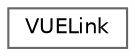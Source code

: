 digraph "Graphical Class Hierarchy"
{
 // LATEX_PDF_SIZE
  bgcolor="transparent";
  edge [fontname=Helvetica,fontsize=10,labelfontname=Helvetica,labelfontsize=10];
  node [fontname=Helvetica,fontsize=10,shape=box,height=0.2,width=0.4];
  rankdir="LR";
  Node0 [id="Node000000",label="VUELink",height=0.2,width=0.4,color="grey40", fillcolor="white", style="filled",URL="$classVUELink.html",tooltip="A class representing a link between two VUE nodes in the VUE environment."];
}
